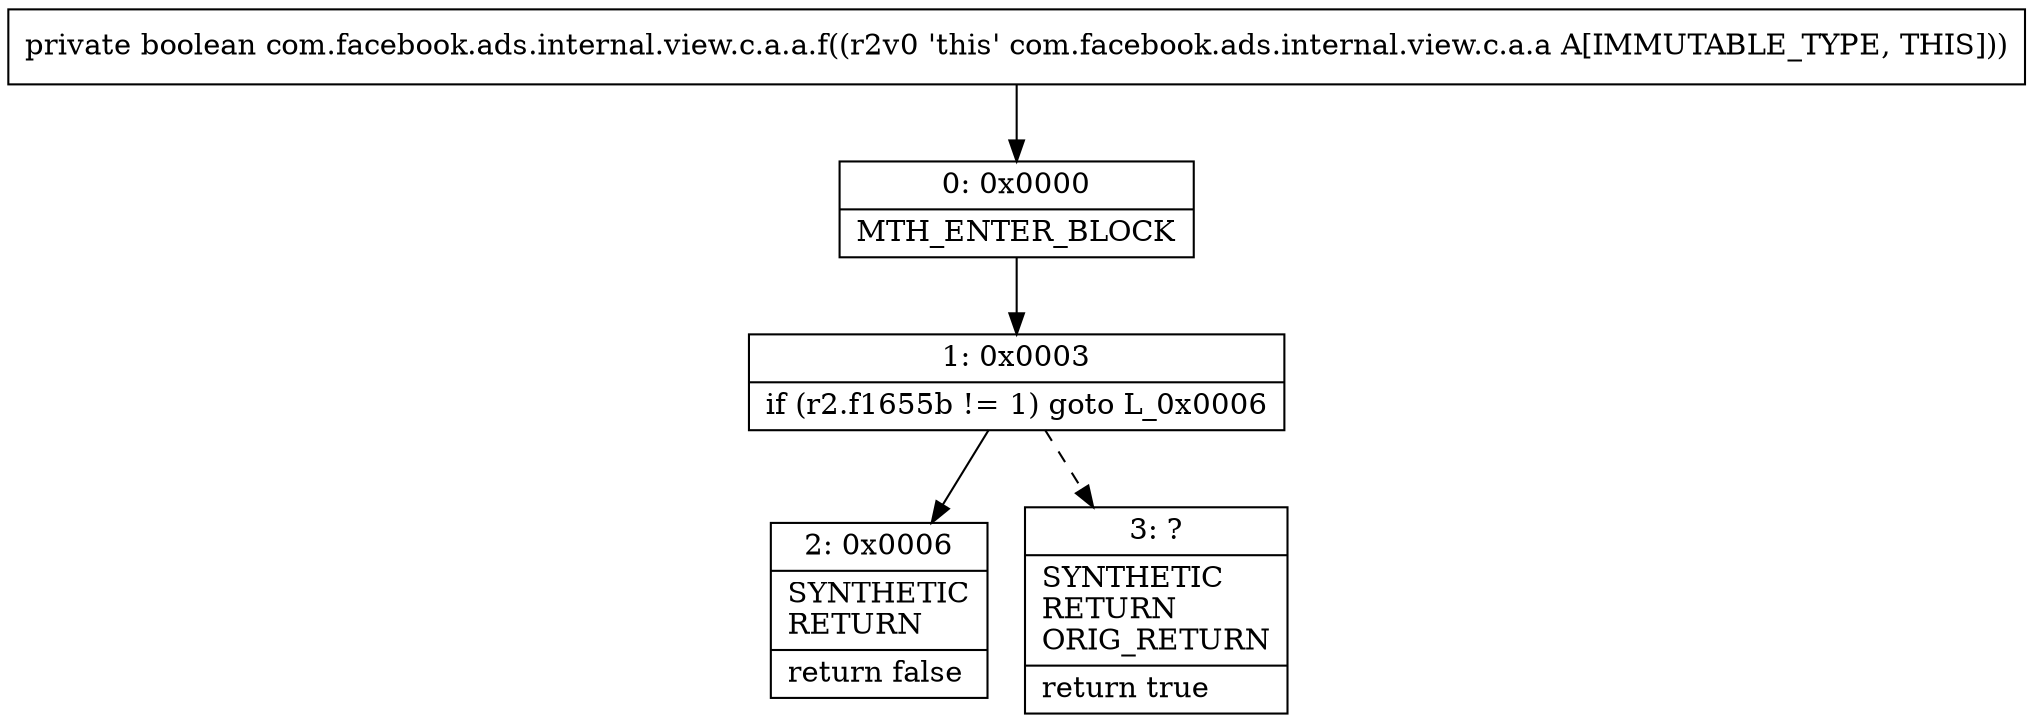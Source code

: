 digraph "CFG forcom.facebook.ads.internal.view.c.a.a.f()Z" {
Node_0 [shape=record,label="{0\:\ 0x0000|MTH_ENTER_BLOCK\l}"];
Node_1 [shape=record,label="{1\:\ 0x0003|if (r2.f1655b != 1) goto L_0x0006\l}"];
Node_2 [shape=record,label="{2\:\ 0x0006|SYNTHETIC\lRETURN\l|return false\l}"];
Node_3 [shape=record,label="{3\:\ ?|SYNTHETIC\lRETURN\lORIG_RETURN\l|return true\l}"];
MethodNode[shape=record,label="{private boolean com.facebook.ads.internal.view.c.a.a.f((r2v0 'this' com.facebook.ads.internal.view.c.a.a A[IMMUTABLE_TYPE, THIS])) }"];
MethodNode -> Node_0;
Node_0 -> Node_1;
Node_1 -> Node_2;
Node_1 -> Node_3[style=dashed];
}


